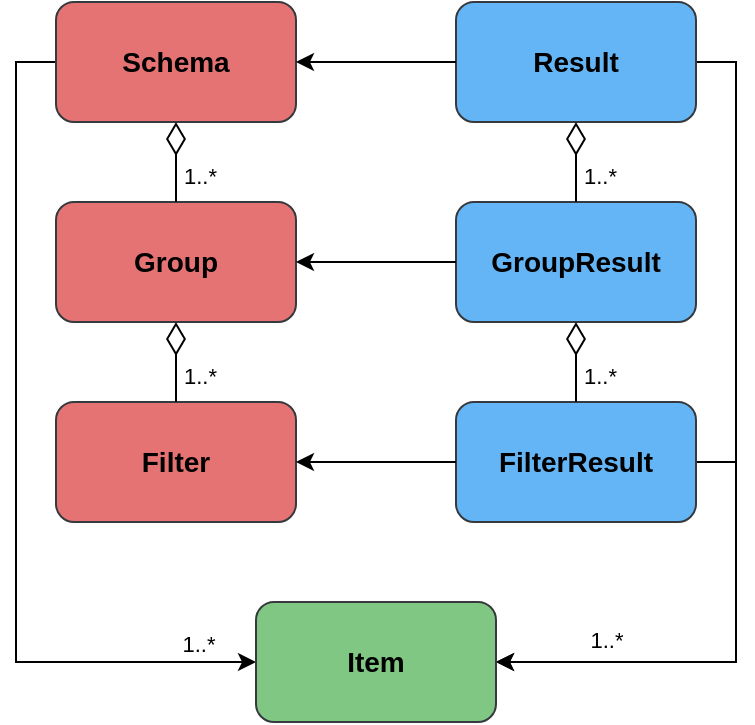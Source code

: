 <mxfile version="21.2.8" type="device">
  <diagram id="C5RBs43oDa-KdzZeNtuy" name="Page-1">
    <mxGraphModel dx="730" dy="457" grid="1" gridSize="10" guides="1" tooltips="1" connect="1" arrows="1" fold="1" page="1" pageScale="1" pageWidth="827" pageHeight="1169" math="0" shadow="0">
      <root>
        <mxCell id="WIyWlLk6GJQsqaUBKTNV-0" />
        <mxCell id="WIyWlLk6GJQsqaUBKTNV-1" parent="WIyWlLk6GJQsqaUBKTNV-0" />
        <mxCell id="dKGGbxeUmCB86-4Gstgn-86" style="edgeStyle=orthogonalEdgeStyle;rounded=0;orthogonalLoop=1;jettySize=auto;html=1;exitX=0;exitY=0.5;exitDx=0;exitDy=0;entryX=0;entryY=0.5;entryDx=0;entryDy=0;" edge="1" parent="WIyWlLk6GJQsqaUBKTNV-1" source="dKGGbxeUmCB86-4Gstgn-52" target="dKGGbxeUmCB86-4Gstgn-81">
          <mxGeometry relative="1" as="geometry" />
        </mxCell>
        <mxCell id="dKGGbxeUmCB86-4Gstgn-104" value="1..*" style="edgeLabel;html=1;align=center;verticalAlign=bottom;resizable=0;points=[];labelPosition=center;verticalLabelPosition=top;spacingBottom=2;spacing=4;" vertex="1" connectable="0" parent="dKGGbxeUmCB86-4Gstgn-86">
          <mxGeometry x="0.877" y="-3" relative="1" as="geometry">
            <mxPoint x="-2" as="offset" />
          </mxGeometry>
        </mxCell>
        <mxCell id="dKGGbxeUmCB86-4Gstgn-52" value="Schema" style="rounded=1;whiteSpace=wrap;html=1;fillColor=#E57373;strokeColor=#36393d;fontStyle=1;fontSize=14;" vertex="1" parent="WIyWlLk6GJQsqaUBKTNV-1">
          <mxGeometry x="200" y="120" width="120" height="60" as="geometry" />
        </mxCell>
        <mxCell id="dKGGbxeUmCB86-4Gstgn-53" value="Group" style="rounded=1;whiteSpace=wrap;html=1;fillColor=#E57373;strokeColor=#36393d;fontStyle=1;fontSize=14;" vertex="1" parent="WIyWlLk6GJQsqaUBKTNV-1">
          <mxGeometry x="200" y="220" width="120" height="60" as="geometry" />
        </mxCell>
        <mxCell id="dKGGbxeUmCB86-4Gstgn-54" value="Filter" style="rounded=1;whiteSpace=wrap;html=1;fillColor=#E57373;strokeColor=#36393d;fontStyle=1;fontSize=14;" vertex="1" parent="WIyWlLk6GJQsqaUBKTNV-1">
          <mxGeometry x="200" y="320" width="120" height="60" as="geometry" />
        </mxCell>
        <mxCell id="dKGGbxeUmCB86-4Gstgn-67" value="" style="endArrow=diamondThin;html=1;rounded=0;endFill=0;endSize=14;entryX=0.5;entryY=1;entryDx=0;entryDy=0;fontSize=14;exitX=0.5;exitY=0;exitDx=0;exitDy=0;" edge="1" parent="WIyWlLk6GJQsqaUBKTNV-1" source="dKGGbxeUmCB86-4Gstgn-53" target="dKGGbxeUmCB86-4Gstgn-52">
          <mxGeometry width="50" height="50" relative="1" as="geometry">
            <mxPoint x="129" y="198" as="sourcePoint" />
            <mxPoint x="129" y="158" as="targetPoint" />
          </mxGeometry>
        </mxCell>
        <mxCell id="dKGGbxeUmCB86-4Gstgn-90" value="1..*" style="edgeLabel;html=1;align=left;verticalAlign=middle;resizable=0;points=[];horizontal=1;labelPosition=right;verticalLabelPosition=middle;spacing=4;" vertex="1" connectable="0" parent="dKGGbxeUmCB86-4Gstgn-67">
          <mxGeometry x="-0.314" relative="1" as="geometry">
            <mxPoint as="offset" />
          </mxGeometry>
        </mxCell>
        <mxCell id="dKGGbxeUmCB86-4Gstgn-88" style="edgeStyle=orthogonalEdgeStyle;rounded=0;orthogonalLoop=1;jettySize=auto;html=1;exitX=1;exitY=0.5;exitDx=0;exitDy=0;entryX=1;entryY=0.5;entryDx=0;entryDy=0;" edge="1" parent="WIyWlLk6GJQsqaUBKTNV-1" source="dKGGbxeUmCB86-4Gstgn-1" target="dKGGbxeUmCB86-4Gstgn-81">
          <mxGeometry relative="1" as="geometry" />
        </mxCell>
        <mxCell id="dKGGbxeUmCB86-4Gstgn-1" value="Result" style="rounded=1;whiteSpace=wrap;html=1;fillColor=#64B5F6;strokeColor=#36393d;fontStyle=1;fontSize=14;" vertex="1" parent="WIyWlLk6GJQsqaUBKTNV-1">
          <mxGeometry x="400" y="120" width="120" height="60" as="geometry" />
        </mxCell>
        <mxCell id="dKGGbxeUmCB86-4Gstgn-2" value="GroupResult&lt;br style=&quot;font-size: 14px;&quot;&gt;" style="rounded=1;whiteSpace=wrap;html=1;fillColor=#64B5F6;strokeColor=#36393d;fontStyle=1;fontSize=14;" vertex="1" parent="WIyWlLk6GJQsqaUBKTNV-1">
          <mxGeometry x="400" y="220" width="120" height="60" as="geometry" />
        </mxCell>
        <mxCell id="dKGGbxeUmCB86-4Gstgn-87" style="edgeStyle=orthogonalEdgeStyle;rounded=0;orthogonalLoop=1;jettySize=auto;html=1;exitX=1;exitY=0.5;exitDx=0;exitDy=0;entryX=1;entryY=0.5;entryDx=0;entryDy=0;" edge="1" parent="WIyWlLk6GJQsqaUBKTNV-1" source="dKGGbxeUmCB86-4Gstgn-3" target="dKGGbxeUmCB86-4Gstgn-81">
          <mxGeometry relative="1" as="geometry" />
        </mxCell>
        <mxCell id="dKGGbxeUmCB86-4Gstgn-105" value="1..*" style="edgeLabel;html=1;align=center;verticalAlign=bottom;resizable=0;points=[];labelPosition=center;verticalLabelPosition=top;spacing=4;" vertex="1" connectable="0" parent="dKGGbxeUmCB86-4Gstgn-87">
          <mxGeometry x="0.677" y="-1" relative="1" as="geometry">
            <mxPoint x="16" as="offset" />
          </mxGeometry>
        </mxCell>
        <mxCell id="dKGGbxeUmCB86-4Gstgn-3" value="FilterResult" style="rounded=1;whiteSpace=wrap;html=1;fillColor=#64B5F6;strokeColor=#36393d;fontStyle=1;fontSize=14;" vertex="1" parent="WIyWlLk6GJQsqaUBKTNV-1">
          <mxGeometry x="400" y="320" width="120" height="60" as="geometry" />
        </mxCell>
        <mxCell id="dKGGbxeUmCB86-4Gstgn-80" value="" style="endArrow=none;html=1;rounded=0;exitX=1;exitY=0.5;exitDx=0;exitDy=0;entryX=0;entryY=0.5;entryDx=0;entryDy=0;startArrow=classic;startFill=1;endFill=0;" edge="1" parent="WIyWlLk6GJQsqaUBKTNV-1" source="dKGGbxeUmCB86-4Gstgn-52" target="dKGGbxeUmCB86-4Gstgn-1">
          <mxGeometry width="50" height="50" relative="1" as="geometry">
            <mxPoint x="340" y="250" as="sourcePoint" />
            <mxPoint x="410" y="140" as="targetPoint" />
          </mxGeometry>
        </mxCell>
        <mxCell id="dKGGbxeUmCB86-4Gstgn-81" value="Item" style="rounded=1;whiteSpace=wrap;html=1;fillColor=#81C784;strokeColor=#36393d;fontStyle=1;fontSize=14;" vertex="1" parent="WIyWlLk6GJQsqaUBKTNV-1">
          <mxGeometry x="300" y="420" width="120" height="60" as="geometry" />
        </mxCell>
        <mxCell id="dKGGbxeUmCB86-4Gstgn-83" value="" style="endArrow=none;html=1;rounded=0;exitX=1;exitY=0.5;exitDx=0;exitDy=0;entryX=0;entryY=0.5;entryDx=0;entryDy=0;startArrow=classic;startFill=1;endFill=0;" edge="1" parent="WIyWlLk6GJQsqaUBKTNV-1" source="dKGGbxeUmCB86-4Gstgn-53" target="dKGGbxeUmCB86-4Gstgn-2">
          <mxGeometry width="50" height="50" relative="1" as="geometry">
            <mxPoint x="341" y="149" as="sourcePoint" />
            <mxPoint x="514" y="150" as="targetPoint" />
          </mxGeometry>
        </mxCell>
        <mxCell id="dKGGbxeUmCB86-4Gstgn-84" value="" style="endArrow=none;html=1;rounded=0;exitX=1;exitY=0.5;exitDx=0;exitDy=0;entryX=0;entryY=0.5;entryDx=0;entryDy=0;startArrow=classic;startFill=1;endFill=0;" edge="1" parent="WIyWlLk6GJQsqaUBKTNV-1" source="dKGGbxeUmCB86-4Gstgn-54" target="dKGGbxeUmCB86-4Gstgn-3">
          <mxGeometry width="50" height="50" relative="1" as="geometry">
            <mxPoint x="351" y="159" as="sourcePoint" />
            <mxPoint x="524" y="160" as="targetPoint" />
          </mxGeometry>
        </mxCell>
        <mxCell id="dKGGbxeUmCB86-4Gstgn-98" value="" style="endArrow=diamondThin;html=1;rounded=0;endFill=0;endSize=14;entryX=0.5;entryY=1;entryDx=0;entryDy=0;fontSize=14;exitX=0.5;exitY=0;exitDx=0;exitDy=0;" edge="1" parent="WIyWlLk6GJQsqaUBKTNV-1" source="dKGGbxeUmCB86-4Gstgn-3" target="dKGGbxeUmCB86-4Gstgn-2">
          <mxGeometry width="50" height="50" relative="1" as="geometry">
            <mxPoint x="270" y="230" as="sourcePoint" />
            <mxPoint x="270" y="190" as="targetPoint" />
          </mxGeometry>
        </mxCell>
        <mxCell id="dKGGbxeUmCB86-4Gstgn-99" value="1..*" style="edgeLabel;html=1;align=left;verticalAlign=middle;resizable=0;points=[];horizontal=1;labelPosition=right;verticalLabelPosition=middle;spacing=4;" vertex="1" connectable="0" parent="dKGGbxeUmCB86-4Gstgn-98">
          <mxGeometry x="-0.314" relative="1" as="geometry">
            <mxPoint as="offset" />
          </mxGeometry>
        </mxCell>
        <mxCell id="dKGGbxeUmCB86-4Gstgn-100" value="" style="endArrow=diamondThin;html=1;rounded=0;endFill=0;endSize=14;fontSize=14;exitX=0.5;exitY=0;exitDx=0;exitDy=0;entryX=0.5;entryY=1;entryDx=0;entryDy=0;" edge="1" parent="WIyWlLk6GJQsqaUBKTNV-1" source="dKGGbxeUmCB86-4Gstgn-2" target="dKGGbxeUmCB86-4Gstgn-1">
          <mxGeometry width="50" height="50" relative="1" as="geometry">
            <mxPoint x="280" y="240" as="sourcePoint" />
            <mxPoint x="460" y="190" as="targetPoint" />
          </mxGeometry>
        </mxCell>
        <mxCell id="dKGGbxeUmCB86-4Gstgn-101" value="1..*" style="edgeLabel;html=1;align=left;verticalAlign=middle;resizable=0;points=[];horizontal=1;labelPosition=right;verticalLabelPosition=middle;spacing=4;" vertex="1" connectable="0" parent="dKGGbxeUmCB86-4Gstgn-100">
          <mxGeometry x="-0.314" relative="1" as="geometry">
            <mxPoint as="offset" />
          </mxGeometry>
        </mxCell>
        <mxCell id="dKGGbxeUmCB86-4Gstgn-102" value="" style="endArrow=diamondThin;html=1;rounded=0;endFill=0;endSize=14;entryX=0.5;entryY=1;entryDx=0;entryDy=0;fontSize=14;exitX=0.5;exitY=0;exitDx=0;exitDy=0;" edge="1" parent="WIyWlLk6GJQsqaUBKTNV-1" source="dKGGbxeUmCB86-4Gstgn-54" target="dKGGbxeUmCB86-4Gstgn-53">
          <mxGeometry width="50" height="50" relative="1" as="geometry">
            <mxPoint x="290" y="250" as="sourcePoint" />
            <mxPoint x="290" y="210" as="targetPoint" />
          </mxGeometry>
        </mxCell>
        <mxCell id="dKGGbxeUmCB86-4Gstgn-103" value="1..*" style="edgeLabel;html=1;align=left;verticalAlign=middle;resizable=0;points=[];horizontal=1;labelPosition=right;verticalLabelPosition=middle;spacing=4;" vertex="1" connectable="0" parent="dKGGbxeUmCB86-4Gstgn-102">
          <mxGeometry x="-0.314" relative="1" as="geometry">
            <mxPoint as="offset" />
          </mxGeometry>
        </mxCell>
      </root>
    </mxGraphModel>
  </diagram>
</mxfile>
